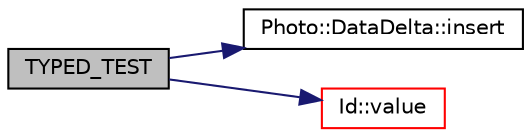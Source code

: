 digraph "TYPED_TEST"
{
 // LATEX_PDF_SIZE
  edge [fontname="Helvetica",fontsize="10",labelfontname="Helvetica",labelfontsize="10"];
  node [fontname="Helvetica",fontsize="10",shape=record];
  rankdir="LR";
  Node1 [label="TYPED_TEST",height=0.2,width=0.4,color="black", fillcolor="grey75", style="filled", fontcolor="black",tooltip=" "];
  Node1 -> Node2 [color="midnightblue",fontsize="10",style="solid",fontname="Helvetica"];
  Node2 [label="Photo::DataDelta::insert",height=0.2,width=0.4,color="black", fillcolor="white", style="filled",URL="$class_photo_1_1_data_delta.html#a4e20dab36867e0c89032b534c963029f",tooltip=" "];
  Node1 -> Node3 [color="midnightblue",fontsize="10",style="solid",fontname="Helvetica"];
  Node3 [label="Id::value",height=0.2,width=0.4,color="red", fillcolor="white", style="filled",URL="$class_id.html#ae90d3cdcd4103e44499e82622a27e4cb",tooltip=" "];
}
